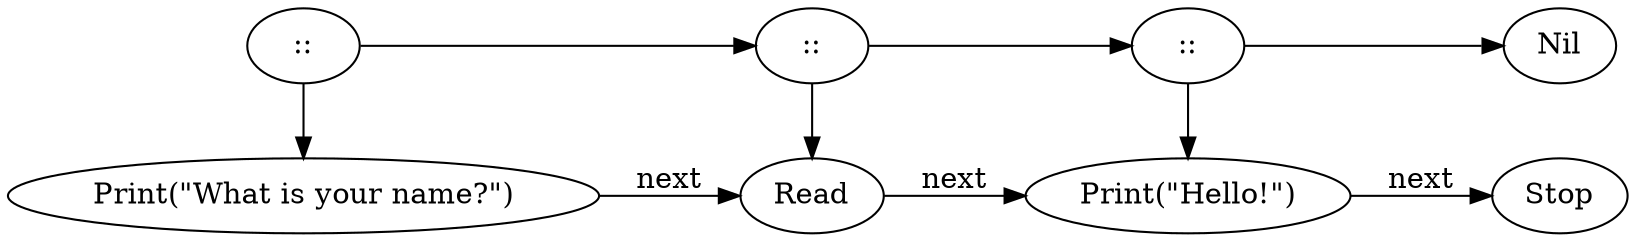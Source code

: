 digraph {
    rankdir=LR

    cons1[label="::"]
    cons2[label="::"]
    cons3[label="::"]
    nil[label="Nil"]

    cons1 -> cons2
    cons2 -> cons3
    cons3 -> nil

    print1[label="Print(\"What is your name?\")" class="start"]
    read[label="Read"]
    print2[label="Print(\"Hello!\")"]
    stop[label="Stop"]

    {
        rank=same
        cons1 -> print1
    }
    {
        rank=same
        cons2 -> read
    }
    {
        rank=same
        cons3 -> print2
    }

    print1 -> read[label="next"]
    read -> print2[label="next"]
    print2 -> stop[label="next"]
}
